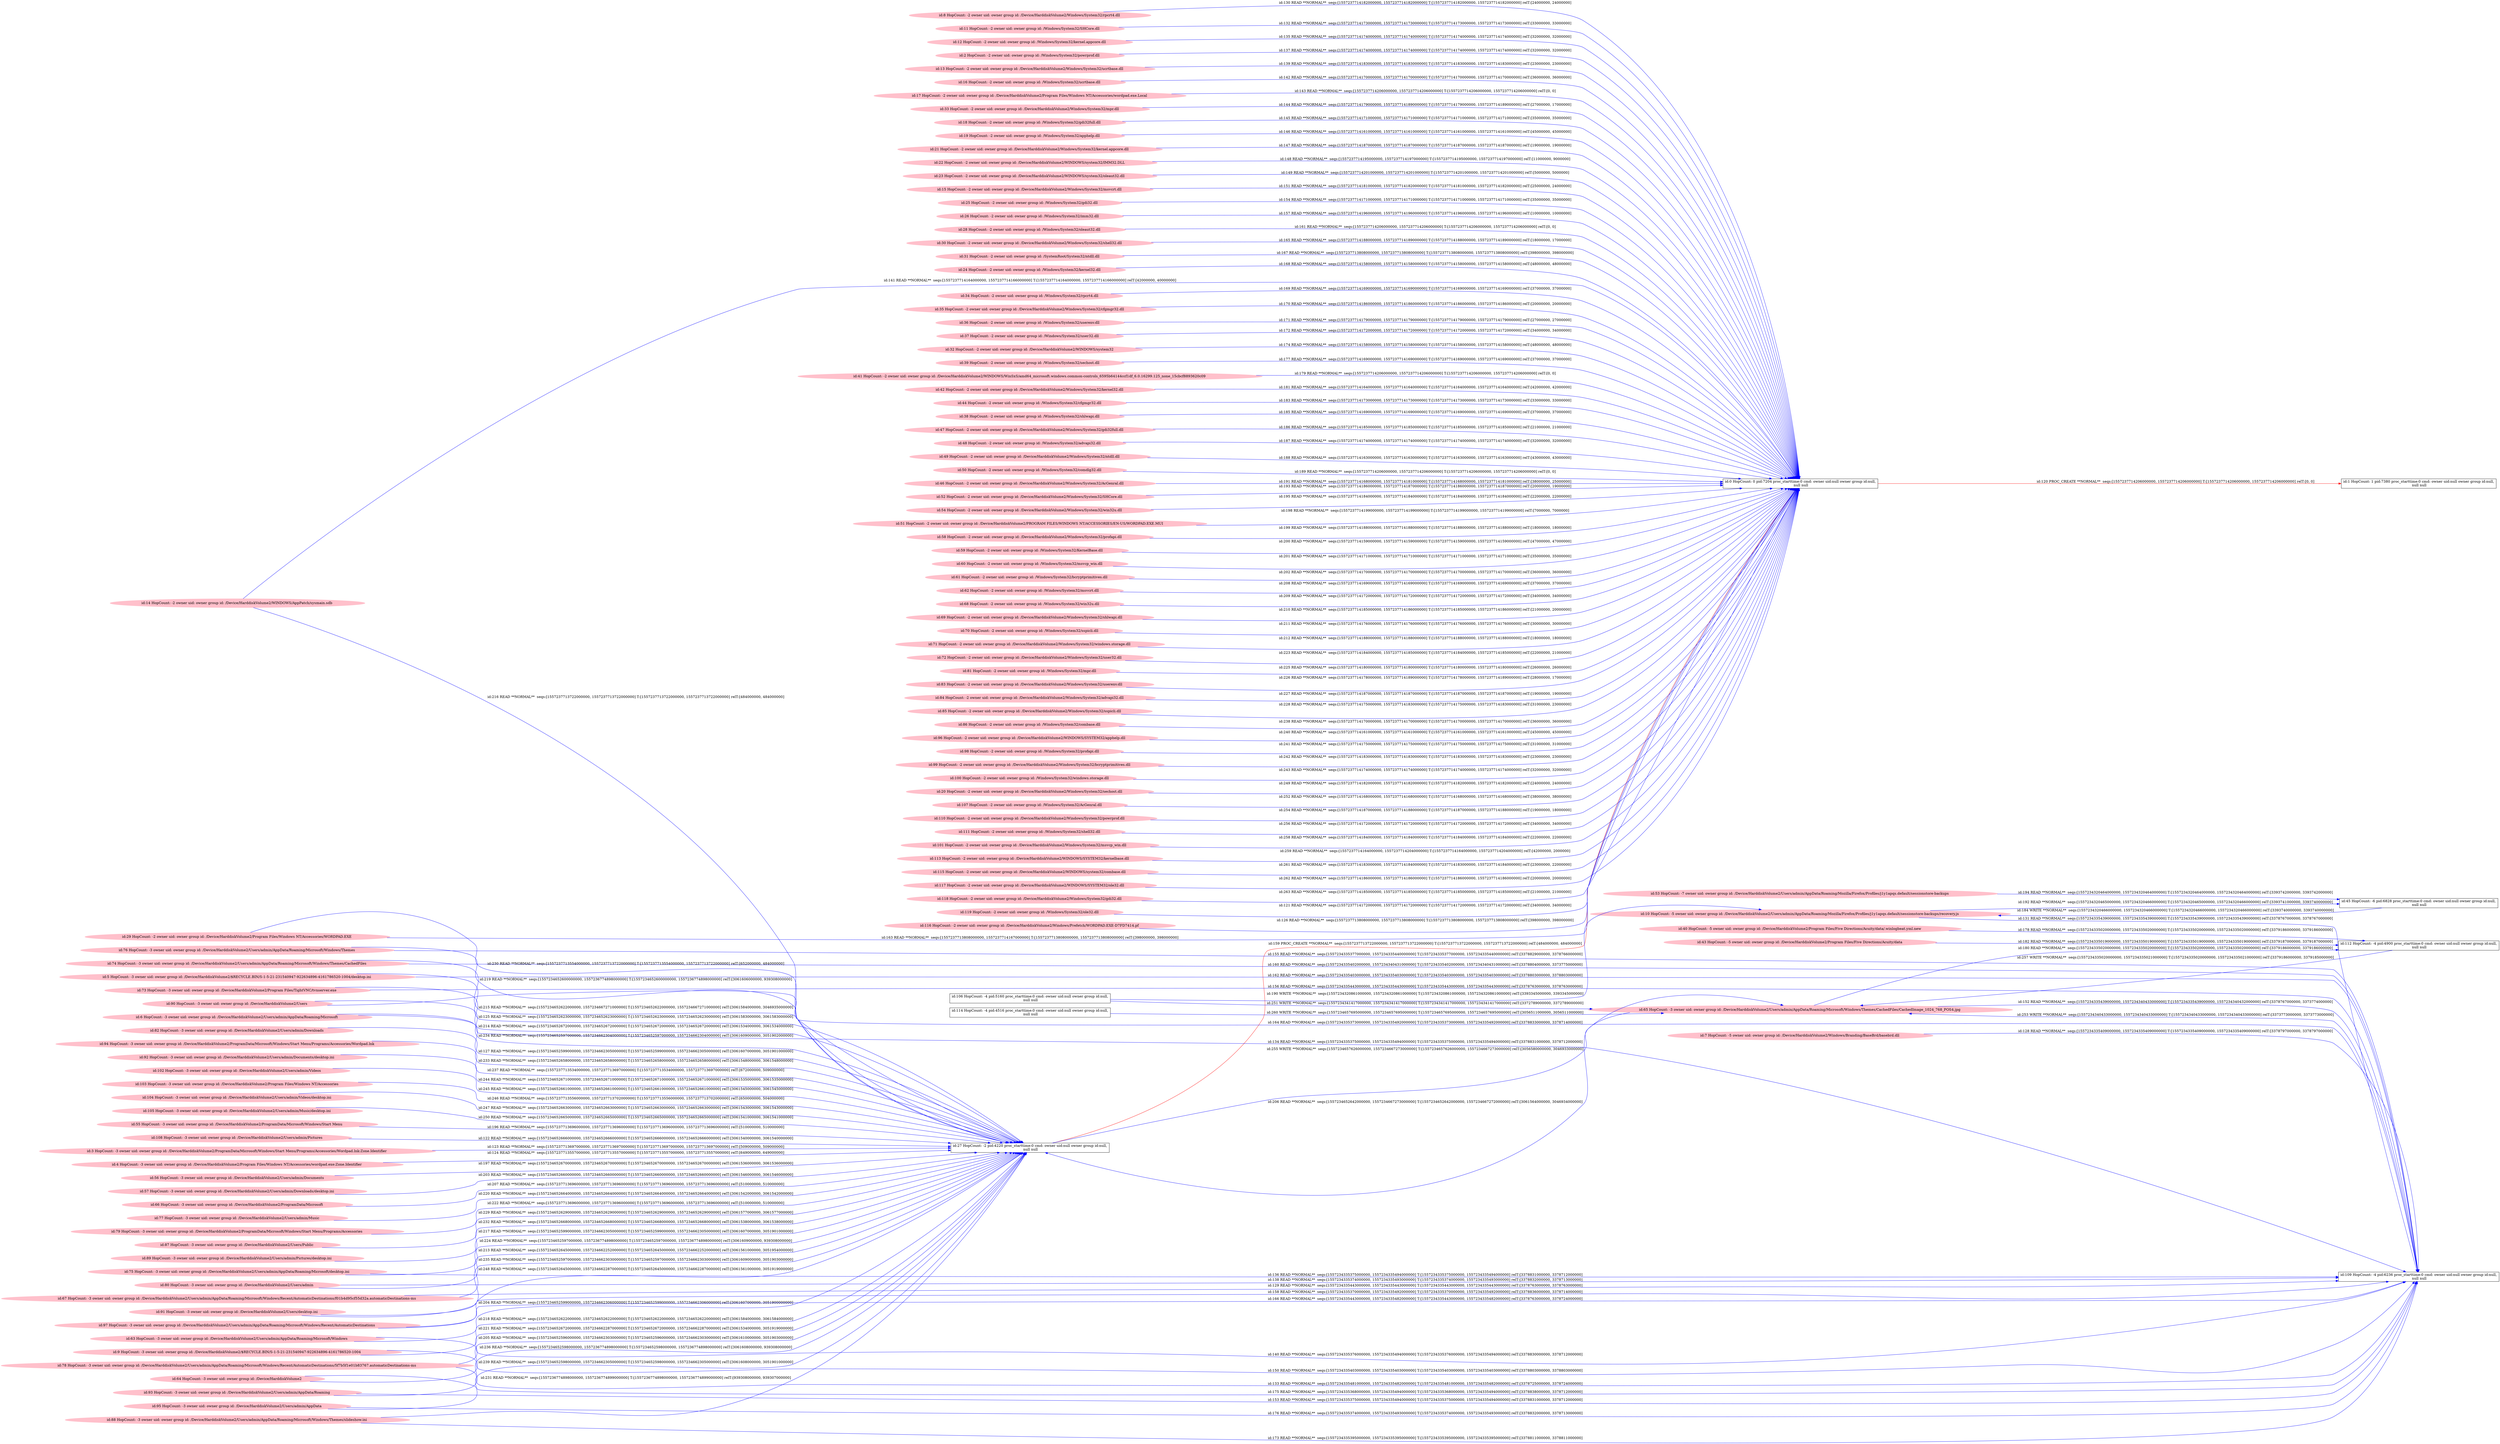 digraph  {
rankdir=LR
"111"[color=pink,label="id:111 HopCount: -2 owner uid: owner group id: /Windows/System32/shell32.dll ", shape=oval,style=filled];
"0"[color=black,label="id:0 HopCount: 0 pid:7204 proc_starttime:0 cmd: owner uid:null owner group id:null,\n null null", shape=box,style=solid];
"111" -> "0" [id=256,__obj="READ"color=blue,label="id:256 READ **NORMAL**  seqs:[1557237714172000000, 1557237714172000000] T:[1557237714172000000, 1557237714172000000] relT:[34000000, 34000000]",style=solid];
"112"[color=black,label="id:112 HopCount: -4 pid:4900 proc_starttime:0 cmd: owner uid:null owner group id:null,\n null null", shape=box,style=solid];
"65"[color=pink,label="id:65 HopCount: -3 owner uid: owner group id: /Device/HarddiskVolume2/Users/admin/AppData/Roaming/Microsoft/Windows/Themes/CachedFiles/CachedImage_1024_768_POS4.jpg ", shape=oval,style=filled];
"112" -> "65" [id=257,__obj="WRITE"color=blue,label="id:257 WRITE **NORMAL**  seqs:[1557234335020000000, 1557234335021000000] T:[1557234335020000000, 1557234335021000000] relT:[3379186000000, 3379185000000]",style=solid];
"101"[color=pink,label="id:101 HopCount: -2 owner uid: owner group id: /Device/HarddiskVolume2/Windows/System32/msvcp_win.dll ", shape=oval,style=filled];
"101" -> "0" [id=258,__obj="READ"color=blue,label="id:258 READ **NORMAL**  seqs:[1557237714184000000, 1557237714184000000] T:[1557237714184000000, 1557237714184000000] relT:[22000000, 22000000]",style=solid];
"113"[color=pink,label="id:113 HopCount: -2 owner uid: owner group id: /Device/HarddiskVolume2/WINDOWS/SYSTEM32/kernelbase.dll ", shape=oval,style=filled];
"113" -> "0" [id=259,__obj="READ"color=blue,label="id:259 READ **NORMAL**  seqs:[1557237714164000000, 1557237714204000000] T:[1557237714164000000, 1557237714204000000] relT:[42000000, 2000000]",style=solid];
"114"[color=black,label="id:114 HopCount: -4 pid:4516 proc_starttime:0 cmd: owner uid:null owner group id:null,\n null null", shape=box,style=solid];
"114" -> "65" [id=260,__obj="WRITE"color=blue,label="id:260 WRITE **NORMAL**  seqs:[1557234657695000000, 1557234657695000000] T:[1557234657695000000, 1557234657695000000] relT:[3056511000000, 3056511000000]",style=solid];
"115"[color=pink,label="id:115 HopCount: -2 owner uid: owner group id: /Device/HarddiskVolume2/WINDOWS/system32/combase.dll ", shape=oval,style=filled];
"115" -> "0" [id=261,__obj="READ"color=blue,label="id:261 READ **NORMAL**  seqs:[1557237714183000000, 1557237714184000000] T:[1557237714183000000, 1557237714184000000] relT:[23000000, 22000000]",style=solid];
"117"[color=pink,label="id:117 HopCount: -2 owner uid: owner group id: /Device/HarddiskVolume2/WINDOWS/SYSTEM32/ole32.dll ", shape=oval,style=filled];
"117" -> "0" [id=262,__obj="READ"color=blue,label="id:262 READ **NORMAL**  seqs:[1557237714186000000, 1557237714186000000] T:[1557237714186000000, 1557237714186000000] relT:[20000000, 20000000]",style=solid];
"118"[color=pink,label="id:118 HopCount: -2 owner uid: owner group id: /Device/HarddiskVolume2/Windows/System32/gdi32.dll ", shape=oval,style=filled];
"118" -> "0" [id=263,__obj="READ"color=blue,label="id:263 READ **NORMAL**  seqs:[1557237714185000000, 1557237714185000000] T:[1557237714185000000, 1557237714185000000] relT:[21000000, 21000000]",style=solid];
"1"[color=black,label="id:1 HopCount: 1 pid:7380 proc_starttime:0 cmd: owner uid:null owner group id:null,\n null null", shape=box,style=solid];
"0" -> "1" [id=120,__obj="PROC_CREATE"color=red,label="id:120 PROC_CREATE **NORMAL**  seqs:[1557237714206000000, 1557237714206000000] T:[1557237714206000000, 1557237714206000000] relT:[0, 0]",style=solid];
"119"[color=pink,label="id:119 HopCount: -2 owner uid: owner group id: /Windows/System32/ole32.dll ", shape=oval,style=filled];
"119" -> "0" [id=121,__obj="READ"color=blue,label="id:121 READ **NORMAL**  seqs:[1557237714172000000, 1557237714172000000] T:[1557237714172000000, 1557237714172000000] relT:[34000000, 34000000]",style=solid];
"108"[color=pink,label="id:108 HopCount: -3 owner uid: owner group id: /Device/HarddiskVolume2/Users/admin/Pictures ", shape=oval,style=filled];
"27"[color=black,label="id:27 HopCount: -2 pid:4220 proc_starttime:0 cmd: owner uid:null owner group id:null,\n null null", shape=box,style=solid];
"108" -> "27" [id=122,__obj="READ"color=blue,label="id:122 READ **NORMAL**  seqs:[1557234652666000000, 1557234652666000000] T:[1557234652666000000, 1557234652666000000] relT:[3061540000000, 3061540000000]",style=solid];
"3"[color=pink,label="id:3 HopCount: -3 owner uid: owner group id: /Device/HarddiskVolume2/ProgramData/Microsoft/Windows/Start Menu/Programs/Accessories/Wordpad.lnk:Zone.Identifier ", shape=oval,style=filled];
"3" -> "27" [id=123,__obj="READ"color=blue,label="id:123 READ **NORMAL**  seqs:[1557237713697000000, 1557237713697000000] T:[1557237713697000000, 1557237713697000000] relT:[509000000, 509000000]",style=solid];
"4"[color=pink,label="id:4 HopCount: -3 owner uid: owner group id: /Device/HarddiskVolume2/Program Files/Windows NT/Accessories/wordpad.exe:Zone.Identifier ", shape=oval,style=filled];
"4" -> "27" [id=124,__obj="READ"color=blue,label="id:124 READ **NORMAL**  seqs:[1557237713557000000, 1557237713557000000] T:[1557237713557000000, 1557237713557000000] relT:[649000000, 649000000]",style=solid];
"5"[color=pink,label="id:5 HopCount: -3 owner uid: owner group id: /Device/HarddiskVolume2/$RECYCLE.BIN/S-1-5-21-231540947-922634896-4161786520-1004/desktop.ini ", shape=oval,style=filled];
"5" -> "27" [id=125,__obj="READ"color=blue,label="id:125 READ **NORMAL**  seqs:[1557234652623000000, 1557234652623000000] T:[1557234652623000000, 1557234652623000000] relT:[3061583000000, 3061583000000]",style=solid];
"116"[color=pink,label="id:116 HopCount: -2 owner uid: owner group id: /Device/HarddiskVolume2/Windows/Prefetch/WORDPAD.EXE-D7FD7414.pf ", shape=oval,style=filled];
"116" -> "0" [id=126,__obj="READ"color=blue,label="id:126 READ **NORMAL**  seqs:[1557237713808000000, 1557237713808000000] T:[1557237713808000000, 1557237713808000000] relT:[398000000, 398000000]",style=solid];
"6"[color=pink,label="id:6 HopCount: -3 owner uid: owner group id: /Device/HarddiskVolume2/Users/admin/AppData/Roaming/Microsoft ", shape=oval,style=filled];
"6" -> "27" [id=127,__obj="READ"color=blue,label="id:127 READ **NORMAL**  seqs:[1557234652599000000, 1557234662305000000] T:[1557234652599000000, 1557234662305000000] relT:[3061607000000, 3051901000000]",style=solid];
"7"[color=pink,label="id:7 HopCount: -5 owner uid: owner group id: /Device/HarddiskVolume2/Windows/Branding/BaseBrd/basebrd.dll ", shape=oval,style=filled];
"109"[color=black,label="id:109 HopCount: -4 pid:6236 proc_starttime:0 cmd: owner uid:null owner group id:null,\n null null", shape=box,style=solid];
"7" -> "109" [id=128,__obj="READ"color=blue,label="id:128 READ **NORMAL**  seqs:[1557234335409000000, 1557234335409000000] T:[1557234335409000000, 1557234335409000000] relT:[3378797000000, 3378797000000]",style=solid];
"67"[color=pink,label="id:67 HopCount: -3 owner uid: owner group id: /Device/HarddiskVolume2/Users/admin/AppData/Roaming/Microsoft/Windows/Recent/AutomaticDestinations/f01b4d95cf55d32a.automaticDestinations-ms ", shape=oval,style=filled];
"67" -> "109" [id=129,__obj="READ"color=blue,label="id:129 READ **NORMAL**  seqs:[1557234335443000000, 1557234335443000000] T:[1557234335443000000, 1557234335443000000] relT:[3378763000000, 3378763000000]",style=solid];
"8"[color=pink,label="id:8 HopCount: -2 owner uid: owner group id: /Device/HarddiskVolume2/Windows/System32/rpcrt4.dll ", shape=oval,style=filled];
"8" -> "0" [id=130,__obj="READ"color=blue,label="id:130 READ **NORMAL**  seqs:[1557237714182000000, 1557237714182000000] T:[1557237714182000000, 1557237714182000000] relT:[24000000, 24000000]",style=solid];
"10"[color=pink,label="id:10 HopCount: -5 owner uid: owner group id: /Device/HarddiskVolume2/Users/admin/AppData/Roaming/Mozilla/Firefox/Profiles/j1y1apqs.default/sessionstore-backups/recovery.js ", shape=oval,style=filled];
"10" -> "109" [id=131,__obj="READ"color=blue,label="id:131 READ **NORMAL**  seqs:[1557234335439000000, 1557234335439000000] T:[1557234335439000000, 1557234335439000000] relT:[3378767000000, 3378767000000]",style=solid];
"11"[color=pink,label="id:11 HopCount: -2 owner uid: owner group id: /Windows/System32/SHCore.dll ", shape=oval,style=filled];
"11" -> "0" [id=132,__obj="READ"color=blue,label="id:132 READ **NORMAL**  seqs:[1557237714173000000, 1557237714173000000] T:[1557237714173000000, 1557237714173000000] relT:[33000000, 33000000]",style=solid];
"78"[color=pink,label="id:78 HopCount: -3 owner uid: owner group id: /Device/HarddiskVolume2/Users/admin/AppData/Roaming/Microsoft/Windows/Recent/AutomaticDestinations/5f7b5f1e01b83767.automaticDestinations-ms ", shape=oval,style=filled];
"78" -> "109" [id=133,__obj="READ"color=blue,label="id:133 READ **NORMAL**  seqs:[1557234335481000000, 1557234335482000000] T:[1557234335481000000, 1557234335482000000] relT:[3378725000000, 3378724000000]",style=solid];
"6" -> "109" [id=134,__obj="READ"color=blue,label="id:134 READ **NORMAL**  seqs:[1557234335375000000, 1557234335494000000] T:[1557234335375000000, 1557234335494000000] relT:[3378831000000, 3378712000000]",style=solid];
"12"[color=pink,label="id:12 HopCount: -2 owner uid: owner group id: /Windows/System32/kernel.appcore.dll ", shape=oval,style=filled];
"12" -> "0" [id=135,__obj="READ"color=blue,label="id:135 READ **NORMAL**  seqs:[1557237714174000000, 1557237714174000000] T:[1557237714174000000, 1557237714174000000] relT:[32000000, 32000000]",style=solid];
"75"[color=pink,label="id:75 HopCount: -3 owner uid: owner group id: /Device/HarddiskVolume2/Users/admin/AppData/Roaming/Microsoft/desktop.ini ", shape=oval,style=filled];
"75" -> "109" [id=136,__obj="READ"color=blue,label="id:136 READ **NORMAL**  seqs:[1557234335375000000, 1557234335494000000] T:[1557234335375000000, 1557234335494000000] relT:[3378831000000, 3378712000000]",style=solid];
"2"[color=pink,label="id:2 HopCount: -2 owner uid: owner group id: /Windows/System32/powrprof.dll ", shape=oval,style=filled];
"2" -> "0" [id=137,__obj="READ"color=blue,label="id:137 READ **NORMAL**  seqs:[1557237714174000000, 1557237714174000000] T:[1557237714174000000, 1557237714174000000] relT:[32000000, 32000000]",style=solid];
"80"[color=pink,label="id:80 HopCount: -3 owner uid: owner group id: /Device/HarddiskVolume2/Users/admin ", shape=oval,style=filled];
"80" -> "109" [id=138,__obj="READ"color=blue,label="id:138 READ **NORMAL**  seqs:[1557234335374000000, 1557234335493000000] T:[1557234335374000000, 1557234335493000000] relT:[3378832000000, 3378713000000]",style=solid];
"13"[color=pink,label="id:13 HopCount: -2 owner uid: owner group id: /Device/HarddiskVolume2/Windows/System32/ucrtbase.dll ", shape=oval,style=filled];
"13" -> "0" [id=139,__obj="READ"color=blue,label="id:139 READ **NORMAL**  seqs:[1557237714183000000, 1557237714183000000] T:[1557237714183000000, 1557237714183000000] relT:[23000000, 23000000]",style=solid];
"63"[color=pink,label="id:63 HopCount: -3 owner uid: owner group id: /Device/HarddiskVolume2/Users/admin/AppData/Roaming/Microsoft/Windows ", shape=oval,style=filled];
"63" -> "109" [id=140,__obj="READ"color=blue,label="id:140 READ **NORMAL**  seqs:[1557234335376000000, 1557234335494000000] T:[1557234335376000000, 1557234335494000000] relT:[3378830000000, 3378712000000]",style=solid];
"14"[color=pink,label="id:14 HopCount: -2 owner uid: owner group id: /Device/HarddiskVolume2/WINDOWS/AppPatch/sysmain.sdb ", shape=oval,style=filled];
"14" -> "0" [id=141,__obj="READ"color=blue,label="id:141 READ **NORMAL**  seqs:[1557237714164000000, 1557237714166000000] T:[1557237714164000000, 1557237714166000000] relT:[42000000, 40000000]",style=solid];
"16"[color=pink,label="id:16 HopCount: -2 owner uid: owner group id: /Windows/System32/ucrtbase.dll ", shape=oval,style=filled];
"16" -> "0" [id=142,__obj="READ"color=blue,label="id:142 READ **NORMAL**  seqs:[1557237714170000000, 1557237714170000000] T:[1557237714170000000, 1557237714170000000] relT:[36000000, 36000000]",style=solid];
"17"[color=pink,label="id:17 HopCount: -2 owner uid: owner group id: /Device/HarddiskVolume2/Program Files/Windows NT/Accessories/wordpad.exe.Local ", shape=oval,style=filled];
"17" -> "0" [id=143,__obj="READ"color=blue,label="id:143 READ **NORMAL**  seqs:[1557237714206000000, 1557237714206000000] T:[1557237714206000000, 1557237714206000000] relT:[0, 0]",style=solid];
"33"[color=pink,label="id:33 HopCount: -2 owner uid: owner group id: /Device/HarddiskVolume2/Windows/System32/mpr.dll ", shape=oval,style=filled];
"33" -> "0" [id=144,__obj="READ"color=blue,label="id:144 READ **NORMAL**  seqs:[1557237714179000000, 1557237714189000000] T:[1557237714179000000, 1557237714189000000] relT:[27000000, 17000000]",style=solid];
"18"[color=pink,label="id:18 HopCount: -2 owner uid: owner group id: /Windows/System32/gdi32full.dll ", shape=oval,style=filled];
"18" -> "0" [id=145,__obj="READ"color=blue,label="id:145 READ **NORMAL**  seqs:[1557237714171000000, 1557237714171000000] T:[1557237714171000000, 1557237714171000000] relT:[35000000, 35000000]",style=solid];
"19"[color=pink,label="id:19 HopCount: -2 owner uid: owner group id: /Windows/System32/apphelp.dll ", shape=oval,style=filled];
"19" -> "0" [id=146,__obj="READ"color=blue,label="id:146 READ **NORMAL**  seqs:[1557237714161000000, 1557237714161000000] T:[1557237714161000000, 1557237714161000000] relT:[45000000, 45000000]",style=solid];
"21"[color=pink,label="id:21 HopCount: -2 owner uid: owner group id: /Device/HarddiskVolume2/Windows/System32/kernel.appcore.dll ", shape=oval,style=filled];
"21" -> "0" [id=147,__obj="READ"color=blue,label="id:147 READ **NORMAL**  seqs:[1557237714187000000, 1557237714187000000] T:[1557237714187000000, 1557237714187000000] relT:[19000000, 19000000]",style=solid];
"22"[color=pink,label="id:22 HopCount: -2 owner uid: owner group id: /Device/HarddiskVolume2/WINDOWS/system32/IMM32.DLL ", shape=oval,style=filled];
"22" -> "0" [id=148,__obj="READ"color=blue,label="id:148 READ **NORMAL**  seqs:[1557237714195000000, 1557237714197000000] T:[1557237714195000000, 1557237714197000000] relT:[11000000, 9000000]",style=solid];
"23"[color=pink,label="id:23 HopCount: -2 owner uid: owner group id: /Device/HarddiskVolume2/WINDOWS/system32/oleaut32.dll ", shape=oval,style=filled];
"23" -> "0" [id=149,__obj="READ"color=blue,label="id:149 READ **NORMAL**  seqs:[1557237714201000000, 1557237714201000000] T:[1557237714201000000, 1557237714201000000] relT:[5000000, 5000000]",style=solid];
"9"[color=pink,label="id:9 HopCount: -3 owner uid: owner group id: /Device/HarddiskVolume2/$RECYCLE.BIN/S-1-5-21-231540947-922634896-4161786520-1004 ", shape=oval,style=filled];
"9" -> "109" [id=150,__obj="READ"color=blue,label="id:150 READ **NORMAL**  seqs:[1557234335403000000, 1557234335403000000] T:[1557234335403000000, 1557234335403000000] relT:[3378803000000, 3378803000000]",style=solid];
"15"[color=pink,label="id:15 HopCount: -2 owner uid: owner group id: /Device/HarddiskVolume2/Windows/System32/msvcrt.dll ", shape=oval,style=filled];
"15" -> "0" [id=151,__obj="READ"color=blue,label="id:151 READ **NORMAL**  seqs:[1557237714181000000, 1557237714182000000] T:[1557237714181000000, 1557237714182000000] relT:[25000000, 24000000]",style=solid];
"65" -> "109" [id=152,__obj="READ"color=blue,label="id:152 READ **NORMAL**  seqs:[1557234335439000000, 1557234340433000000] T:[1557234335439000000, 1557234340432000000] relT:[3378767000000, 3373774000000]",style=solid];
"93"[color=pink,label="id:93 HopCount: -3 owner uid: owner group id: /Device/HarddiskVolume2/Users/admin/AppData/Roaming ", shape=oval,style=filled];
"93" -> "109" [id=153,__obj="READ"color=blue,label="id:153 READ **NORMAL**  seqs:[1557234335375000000, 1557234335494000000] T:[1557234335375000000, 1557234335494000000] relT:[3378831000000, 3378712000000]",style=solid];
"25"[color=pink,label="id:25 HopCount: -2 owner uid: owner group id: /Windows/System32/gdi32.dll ", shape=oval,style=filled];
"25" -> "0" [id=154,__obj="READ"color=blue,label="id:154 READ **NORMAL**  seqs:[1557237714171000000, 1557237714171000000] T:[1557237714171000000, 1557237714171000000] relT:[35000000, 35000000]",style=solid];
"76"[color=pink,label="id:76 HopCount: -3 owner uid: owner group id: /Device/HarddiskVolume2/Users/admin/AppData/Roaming/Microsoft/Windows/Themes ", shape=oval,style=filled];
"76" -> "109" [id=155,__obj="READ"color=blue,label="id:155 READ **NORMAL**  seqs:[1557234335377000000, 1557234335440000000] T:[1557234335377000000, 1557234335440000000] relT:[3378829000000, 3378766000000]",style=solid];
"73"[color=pink,label="id:73 HopCount: -3 owner uid: owner group id: /Device/HarddiskVolume2/Program Files/TightVNC/tvnserver.exe ", shape=oval,style=filled];
"73" -> "109" [id=156,__obj="READ"color=blue,label="id:156 READ **NORMAL**  seqs:[1557234335443000000, 1557234335443000000] T:[1557234335443000000, 1557234335443000000] relT:[3378763000000, 3378763000000]",style=solid];
"26"[color=pink,label="id:26 HopCount: -2 owner uid: owner group id: /Windows/System32/imm32.dll ", shape=oval,style=filled];
"26" -> "0" [id=157,__obj="READ"color=blue,label="id:157 READ **NORMAL**  seqs:[1557237714196000000, 1557237714196000000] T:[1557237714196000000, 1557237714196000000] relT:[10000000, 10000000]",style=solid];
"91"[color=pink,label="id:91 HopCount: -3 owner uid: owner group id: /Device/HarddiskVolume2/Users/desktop.ini ", shape=oval,style=filled];
"91" -> "109" [id=158,__obj="READ"color=blue,label="id:158 READ **NORMAL**  seqs:[1557234335370000000, 1557234335492000000] T:[1557234335370000000, 1557234335492000000] relT:[3378836000000, 3378714000000]",style=solid];
"27" -> "0" [id=159,__obj="PROC_CREATE"color=red,label="id:159 PROC_CREATE **NORMAL**  seqs:[1557237713722000000, 1557237713722000000] T:[1557237713722000000, 1557237713722000000] relT:[484000000, 484000000]",style=solid];
"74"[color=pink,label="id:74 HopCount: -3 owner uid: owner group id: /Device/HarddiskVolume2/Users/admin/AppData/Roaming/Microsoft/Windows/Themes/CachedFiles ", shape=oval,style=filled];
"74" -> "109" [id=160,__obj="READ"color=blue,label="id:160 READ **NORMAL**  seqs:[1557234335402000000, 1557234340431000000] T:[1557234335402000000, 1557234340431000000] relT:[3378804000000, 3373775000000]",style=solid];
"28"[color=pink,label="id:28 HopCount: -2 owner uid: owner group id: /Windows/System32/oleaut32.dll ", shape=oval,style=filled];
"28" -> "0" [id=161,__obj="READ"color=blue,label="id:161 READ **NORMAL**  seqs:[1557237714206000000, 1557237714206000000] T:[1557237714206000000, 1557237714206000000] relT:[0, 0]",style=solid];
"5" -> "109" [id=162,__obj="READ"color=blue,label="id:162 READ **NORMAL**  seqs:[1557234335403000000, 1557234335403000000] T:[1557234335403000000, 1557234335403000000] relT:[3378803000000, 3378803000000]",style=solid];
"29"[color=pink,label="id:29 HopCount: -2 owner uid: owner group id: /Device/HarddiskVolume2/Program Files/Windows NT/Accessories/WORDPAD.EXE ", shape=oval,style=filled];
"29" -> "0" [id=163,__obj="READ"color=blue,label="id:163 READ **NORMAL**  seqs:[1557237713808000000, 1557237714167000000] T:[1557237713808000000, 1557237713808000000] relT:[398000000, 398000000]",style=solid];
"90"[color=pink,label="id:90 HopCount: -3 owner uid: owner group id: /Device/HarddiskVolume2/Users ", shape=oval,style=filled];
"90" -> "109" [id=164,__obj="READ"color=blue,label="id:164 READ **NORMAL**  seqs:[1557234335373000000, 1557234335492000000] T:[1557234335373000000, 1557234335492000000] relT:[3378833000000, 3378714000000]",style=solid];
"30"[color=pink,label="id:30 HopCount: -2 owner uid: owner group id: /Device/HarddiskVolume2/Windows/System32/shell32.dll ", shape=oval,style=filled];
"30" -> "0" [id=165,__obj="READ"color=blue,label="id:165 READ **NORMAL**  seqs:[1557237714188000000, 1557237714189000000] T:[1557237714188000000, 1557237714189000000] relT:[18000000, 17000000]",style=solid];
"97"[color=pink,label="id:97 HopCount: -3 owner uid: owner group id: /Device/HarddiskVolume2/Users/admin/AppData/Roaming/Microsoft/Windows/Recent/AutomaticDestinations ", shape=oval,style=filled];
"97" -> "109" [id=166,__obj="READ"color=blue,label="id:166 READ **NORMAL**  seqs:[1557234335443000000, 1557234335482000000] T:[1557234335443000000, 1557234335482000000] relT:[3378763000000, 3378724000000]",style=solid];
"31"[color=pink,label="id:31 HopCount: -2 owner uid: owner group id: /SystemRoot/System32/ntdll.dll ", shape=oval,style=filled];
"31" -> "0" [id=167,__obj="READ"color=blue,label="id:167 READ **NORMAL**  seqs:[1557237713808000000, 1557237713808000000] T:[1557237713808000000, 1557237713808000000] relT:[398000000, 398000000]",style=solid];
"24"[color=pink,label="id:24 HopCount: -2 owner uid: owner group id: /Windows/System32/kernel32.dll ", shape=oval,style=filled];
"24" -> "0" [id=168,__obj="READ"color=blue,label="id:168 READ **NORMAL**  seqs:[1557237714158000000, 1557237714158000000] T:[1557237714158000000, 1557237714158000000] relT:[48000000, 48000000]",style=solid];
"34"[color=pink,label="id:34 HopCount: -2 owner uid: owner group id: /Windows/System32/rpcrt4.dll ", shape=oval,style=filled];
"34" -> "0" [id=169,__obj="READ"color=blue,label="id:169 READ **NORMAL**  seqs:[1557237714169000000, 1557237714169000000] T:[1557237714169000000, 1557237714169000000] relT:[37000000, 37000000]",style=solid];
"35"[color=pink,label="id:35 HopCount: -2 owner uid: owner group id: /Device/HarddiskVolume2/Windows/System32/cfgmgr32.dll ", shape=oval,style=filled];
"35" -> "0" [id=170,__obj="READ"color=blue,label="id:170 READ **NORMAL**  seqs:[1557237714186000000, 1557237714186000000] T:[1557237714186000000, 1557237714186000000] relT:[20000000, 20000000]",style=solid];
"36"[color=pink,label="id:36 HopCount: -2 owner uid: owner group id: /Windows/System32/userenv.dll ", shape=oval,style=filled];
"36" -> "0" [id=171,__obj="READ"color=blue,label="id:171 READ **NORMAL**  seqs:[1557237714179000000, 1557237714179000000] T:[1557237714179000000, 1557237714179000000] relT:[27000000, 27000000]",style=solid];
"37"[color=pink,label="id:37 HopCount: -2 owner uid: owner group id: /Windows/System32/user32.dll ", shape=oval,style=filled];
"37" -> "0" [id=172,__obj="READ"color=blue,label="id:172 READ **NORMAL**  seqs:[1557237714172000000, 1557237714172000000] T:[1557237714172000000, 1557237714172000000] relT:[34000000, 34000000]",style=solid];
"88"[color=pink,label="id:88 HopCount: -3 owner uid: owner group id: /Device/HarddiskVolume2/Users/admin/AppData/Roaming/Microsoft/Windows/Themes/slideshow.ini ", shape=oval,style=filled];
"88" -> "109" [id=173,__obj="READ"color=blue,label="id:173 READ **NORMAL**  seqs:[1557234335395000000, 1557234335395000000] T:[1557234335395000000, 1557234335395000000] relT:[3378811000000, 3378811000000]",style=solid];
"32"[color=pink,label="id:32 HopCount: -2 owner uid: owner group id: /Device/HarddiskVolume2/WINDOWS/system32 ", shape=oval,style=filled];
"32" -> "0" [id=174,__obj="READ"color=blue,label="id:174 READ **NORMAL**  seqs:[1557237714158000000, 1557237714158000000] T:[1557237714158000000, 1557237714158000000] relT:[48000000, 48000000]",style=solid];
"64"[color=pink,label="id:64 HopCount: -3 owner uid: owner group id: /Device/HarddiskVolume2 ", shape=oval,style=filled];
"64" -> "109" [id=175,__obj="READ"color=blue,label="id:175 READ **NORMAL**  seqs:[1557234335368000000, 1557234335494000000] T:[1557234335368000000, 1557234335494000000] relT:[3378838000000, 3378712000000]",style=solid];
"95"[color=pink,label="id:95 HopCount: -3 owner uid: owner group id: /Device/HarddiskVolume2/Users/admin/AppData ", shape=oval,style=filled];
"95" -> "109" [id=176,__obj="READ"color=blue,label="id:176 READ **NORMAL**  seqs:[1557234335374000000, 1557234335493000000] T:[1557234335374000000, 1557234335493000000] relT:[3378832000000, 3378713000000]",style=solid];
"39"[color=pink,label="id:39 HopCount: -2 owner uid: owner group id: /Windows/System32/sechost.dll ", shape=oval,style=filled];
"39" -> "0" [id=177,__obj="READ"color=blue,label="id:177 READ **NORMAL**  seqs:[1557237714169000000, 1557237714169000000] T:[1557237714169000000, 1557237714169000000] relT:[37000000, 37000000]",style=solid];
"40"[color=pink,label="id:40 HopCount: -5 owner uid: owner group id: /Device/HarddiskVolume2/Program Files/Five Directions/Acuity/data/.winlogbeat.yml.new ", shape=oval,style=filled];
"40" -> "112" [id=178,__obj="READ"color=blue,label="id:178 READ **NORMAL**  seqs:[1557234335020000000, 1557234335020000000] T:[1557234335020000000, 1557234335020000000] relT:[3379186000000, 3379186000000]",style=solid];
"41"[color=pink,label="id:41 HopCount: -2 owner uid: owner group id: /Device/HarddiskVolume2/WINDOWS/WinSxS/amd64_microsoft.windows.common-controls_6595b64144ccf1df_6.0.16299.125_none_15cbcf8893620c09 ", shape=oval,style=filled];
"41" -> "0" [id=179,__obj="READ"color=blue,label="id:179 READ **NORMAL**  seqs:[1557237714206000000, 1557237714206000000] T:[1557237714206000000, 1557237714206000000] relT:[0, 0]",style=solid];
"65" -> "112" [id=180,__obj="READ"color=blue,label="id:180 READ **NORMAL**  seqs:[1557234335020000000, 1557234335020000000] T:[1557234335020000000, 1557234335020000000] relT:[3379186000000, 3379186000000]",style=solid];
"42"[color=pink,label="id:42 HopCount: -2 owner uid: owner group id: /Device/HarddiskVolume2/Windows/System32/kernel32.dll ", shape=oval,style=filled];
"42" -> "0" [id=181,__obj="READ"color=blue,label="id:181 READ **NORMAL**  seqs:[1557237714164000000, 1557237714164000000] T:[1557237714164000000, 1557237714164000000] relT:[42000000, 42000000]",style=solid];
"43"[color=pink,label="id:43 HopCount: -5 owner uid: owner group id: /Device/HarddiskVolume2/Program Files/Five Directions/Acuity/data ", shape=oval,style=filled];
"43" -> "112" [id=182,__obj="READ"color=blue,label="id:182 READ **NORMAL**  seqs:[1557234335019000000, 1557234335019000000] T:[1557234335019000000, 1557234335019000000] relT:[3379187000000, 3379187000000]",style=solid];
"44"[color=pink,label="id:44 HopCount: -2 owner uid: owner group id: /Windows/System32/cfgmgr32.dll ", shape=oval,style=filled];
"44" -> "0" [id=183,__obj="READ"color=blue,label="id:183 READ **NORMAL**  seqs:[1557237714173000000, 1557237714173000000] T:[1557237714173000000, 1557237714173000000] relT:[33000000, 33000000]",style=solid];
"45"[color=black,label="id:45 HopCount: -6 pid:6828 proc_starttime:0 cmd: owner uid:null owner group id:null,\n null null", shape=box,style=solid];
"45" -> "10" [id=184,__obj="WRITE"color=blue,label="id:184 WRITE **NORMAL**  seqs:[1557234320466000000, 1557234320466000000] T:[1557234320466000000, 1557234320466000000] relT:[3393740000000, 3393740000000]",style=solid];
"38"[color=pink,label="id:38 HopCount: -2 owner uid: owner group id: /Windows/System32/shlwapi.dll ", shape=oval,style=filled];
"38" -> "0" [id=185,__obj="READ"color=blue,label="id:185 READ **NORMAL**  seqs:[1557237714169000000, 1557237714169000000] T:[1557237714169000000, 1557237714169000000] relT:[37000000, 37000000]",style=solid];
"47"[color=pink,label="id:47 HopCount: -2 owner uid: owner group id: /Device/HarddiskVolume2/Windows/System32/gdi32full.dll ", shape=oval,style=filled];
"47" -> "0" [id=186,__obj="READ"color=blue,label="id:186 READ **NORMAL**  seqs:[1557237714185000000, 1557237714185000000] T:[1557237714185000000, 1557237714185000000] relT:[21000000, 21000000]",style=solid];
"48"[color=pink,label="id:48 HopCount: -2 owner uid: owner group id: /Windows/System32/advapi32.dll ", shape=oval,style=filled];
"48" -> "0" [id=187,__obj="READ"color=blue,label="id:187 READ **NORMAL**  seqs:[1557237714174000000, 1557237714174000000] T:[1557237714174000000, 1557237714174000000] relT:[32000000, 32000000]",style=solid];
"49"[color=pink,label="id:49 HopCount: -2 owner uid: owner group id: /Device/HarddiskVolume2/Windows/System32/ntdll.dll ", shape=oval,style=filled];
"49" -> "0" [id=188,__obj="READ"color=blue,label="id:188 READ **NORMAL**  seqs:[1557237714163000000, 1557237714163000000] T:[1557237714163000000, 1557237714163000000] relT:[43000000, 43000000]",style=solid];
"50"[color=pink,label="id:50 HopCount: -2 owner uid: owner group id: /Windows/System32/comdlg32.dll ", shape=oval,style=filled];
"50" -> "0" [id=189,__obj="READ"color=blue,label="id:189 READ **NORMAL**  seqs:[1557237714206000000, 1557237714206000000] T:[1557237714206000000, 1557237714206000000] relT:[0, 0]",style=solid];
"106"[color=black,label="id:106 HopCount: -4 pid:5160 proc_starttime:0 cmd: owner uid:null owner group id:null,\n null null", shape=box,style=solid];
"106" -> "10" [id=190,__obj="WRITE"color=blue,label="id:190 WRITE **NORMAL**  seqs:[1557234320861000000, 1557234320861000000] T:[1557234320861000000, 1557234320861000000] relT:[3393345000000, 3393345000000]",style=solid];
"46"[color=pink,label="id:46 HopCount: -2 owner uid: owner group id: /Device/HarddiskVolume2/Windows/System32/AcGenral.dll ", shape=oval,style=filled];
"46" -> "0" [id=191,__obj="READ"color=blue,label="id:191 READ **NORMAL**  seqs:[1557237714168000000, 1557237714181000000] T:[1557237714168000000, 1557237714181000000] relT:[38000000, 25000000]",style=solid];
"10" -> "45" [id=192,__obj="READ"color=blue,label="id:192 READ **NORMAL**  seqs:[1557234320465000000, 1557234320466000000] T:[1557234320465000000, 1557234320466000000] relT:[3393741000000, 3393740000000]",style=solid];
"52"[color=pink,label="id:52 HopCount: -2 owner uid: owner group id: /Device/HarddiskVolume2/Windows/System32/SHCore.dll ", shape=oval,style=filled];
"52" -> "0" [id=193,__obj="READ"color=blue,label="id:193 READ **NORMAL**  seqs:[1557237714186000000, 1557237714187000000] T:[1557237714186000000, 1557237714187000000] relT:[20000000, 19000000]",style=solid];
"53"[color=pink,label="id:53 HopCount: -7 owner uid: owner group id: /Device/HarddiskVolume2/Users/admin/AppData/Roaming/Mozilla/Firefox/Profiles/j1y1apqs.default/sessionstore-backups ", shape=oval,style=filled];
"53" -> "45" [id=194,__obj="READ"color=blue,label="id:194 READ **NORMAL**  seqs:[1557234320464000000, 1557234320464000000] T:[1557234320464000000, 1557234320464000000] relT:[3393742000000, 3393742000000]",style=solid];
"54"[color=pink,label="id:54 HopCount: -2 owner uid: owner group id: /Device/HarddiskVolume2/Windows/System32/win32u.dll ", shape=oval,style=filled];
"54" -> "0" [id=195,__obj="READ"color=blue,label="id:195 READ **NORMAL**  seqs:[1557237714184000000, 1557237714184000000] T:[1557237714184000000, 1557237714184000000] relT:[22000000, 22000000]",style=solid];
"55"[color=pink,label="id:55 HopCount: -3 owner uid: owner group id: /Device/HarddiskVolume2/ProgramData/Microsoft/Windows/Start Menu ", shape=oval,style=filled];
"55" -> "27" [id=196,__obj="READ"color=blue,label="id:196 READ **NORMAL**  seqs:[1557237713696000000, 1557237713696000000] T:[1557237713696000000, 1557237713696000000] relT:[510000000, 510000000]",style=solid];
"56"[color=pink,label="id:56 HopCount: -3 owner uid: owner group id: /Device/HarddiskVolume2/Users/admin/Documents ", shape=oval,style=filled];
"56" -> "27" [id=197,__obj="READ"color=blue,label="id:197 READ **NORMAL**  seqs:[1557234652670000000, 1557234652670000000] T:[1557234652670000000, 1557234652670000000] relT:[3061536000000, 3061536000000]",style=solid];
"51"[color=pink,label="id:51 HopCount: -2 owner uid: owner group id: /Device/HarddiskVolume2/PROGRAM FILES/WINDOWS NT/ACCESSORIES/EN-US/WORDPAD.EXE.MUI ", shape=oval,style=filled];
"51" -> "0" [id=198,__obj="READ"color=blue,label="id:198 READ **NORMAL**  seqs:[1557237714199000000, 1557237714199000000] T:[1557237714199000000, 1557237714199000000] relT:[7000000, 7000000]",style=solid];
"58"[color=pink,label="id:58 HopCount: -2 owner uid: owner group id: /Device/HarddiskVolume2/Windows/System32/profapi.dll ", shape=oval,style=filled];
"58" -> "0" [id=199,__obj="READ"color=blue,label="id:199 READ **NORMAL**  seqs:[1557237714188000000, 1557237714188000000] T:[1557237714188000000, 1557237714188000000] relT:[18000000, 18000000]",style=solid];
"59"[color=pink,label="id:59 HopCount: -2 owner uid: owner group id: /Windows/System32/KernelBase.dll ", shape=oval,style=filled];
"59" -> "0" [id=200,__obj="READ"color=blue,label="id:200 READ **NORMAL**  seqs:[1557237714159000000, 1557237714159000000] T:[1557237714159000000, 1557237714159000000] relT:[47000000, 47000000]",style=solid];
"60"[color=pink,label="id:60 HopCount: -2 owner uid: owner group id: /Windows/System32/msvcp_win.dll ", shape=oval,style=filled];
"60" -> "0" [id=201,__obj="READ"color=blue,label="id:201 READ **NORMAL**  seqs:[1557237714171000000, 1557237714171000000] T:[1557237714171000000, 1557237714171000000] relT:[35000000, 35000000]",style=solid];
"61"[color=pink,label="id:61 HopCount: -2 owner uid: owner group id: /Windows/System32/bcryptprimitives.dll ", shape=oval,style=filled];
"61" -> "0" [id=202,__obj="READ"color=blue,label="id:202 READ **NORMAL**  seqs:[1557237714170000000, 1557237714170000000] T:[1557237714170000000, 1557237714170000000] relT:[36000000, 36000000]",style=solid];
"57"[color=pink,label="id:57 HopCount: -3 owner uid: owner group id: /Device/HarddiskVolume2/Users/admin/Downloads/desktop.ini ", shape=oval,style=filled];
"57" -> "27" [id=203,__obj="READ"color=blue,label="id:203 READ **NORMAL**  seqs:[1557234652660000000, 1557234652660000000] T:[1557234652660000000, 1557234652660000000] relT:[3061546000000, 3061546000000]",style=solid];
"63" -> "27" [id=204,__obj="READ"color=blue,label="id:204 READ **NORMAL**  seqs:[1557234652599000000, 1557234662306000000] T:[1557234652599000000, 1557234662306000000] relT:[3061607000000, 3051900000000]",style=solid];
"64" -> "27" [id=205,__obj="READ"color=blue,label="id:205 READ **NORMAL**  seqs:[1557234652596000000, 1557234662303000000] T:[1557234652596000000, 1557234662303000000] relT:[3061610000000, 3051903000000]",style=solid];
"65" -> "27" [id=206,__obj="READ"color=blue,label="id:206 READ **NORMAL**  seqs:[1557234652642000000, 1557234667273000000] T:[1557234652642000000, 1557234667272000000] relT:[3061564000000, 3046934000000]",style=solid];
"66"[color=pink,label="id:66 HopCount: -3 owner uid: owner group id: /Device/HarddiskVolume2/ProgramData/Microsoft ", shape=oval,style=filled];
"66" -> "27" [id=207,__obj="READ"color=blue,label="id:207 READ **NORMAL**  seqs:[1557237713696000000, 1557237713696000000] T:[1557237713696000000, 1557237713696000000] relT:[510000000, 510000000]",style=solid];
"62"[color=pink,label="id:62 HopCount: -2 owner uid: owner group id: /Windows/System32/msvcrt.dll ", shape=oval,style=filled];
"62" -> "0" [id=208,__obj="READ"color=blue,label="id:208 READ **NORMAL**  seqs:[1557237714169000000, 1557237714169000000] T:[1557237714169000000, 1557237714169000000] relT:[37000000, 37000000]",style=solid];
"68"[color=pink,label="id:68 HopCount: -2 owner uid: owner group id: /Windows/System32/win32u.dll ", shape=oval,style=filled];
"68" -> "0" [id=209,__obj="READ"color=blue,label="id:209 READ **NORMAL**  seqs:[1557237714172000000, 1557237714172000000] T:[1557237714172000000, 1557237714172000000] relT:[34000000, 34000000]",style=solid];
"69"[color=pink,label="id:69 HopCount: -2 owner uid: owner group id: /Device/HarddiskVolume2/Windows/System32/shlwapi.dll ", shape=oval,style=filled];
"69" -> "0" [id=210,__obj="READ"color=blue,label="id:210 READ **NORMAL**  seqs:[1557237714185000000, 1557237714186000000] T:[1557237714185000000, 1557237714186000000] relT:[21000000, 20000000]",style=solid];
"70"[color=pink,label="id:70 HopCount: -2 owner uid: owner group id: /Windows/System32/sspicli.dll ", shape=oval,style=filled];
"70" -> "0" [id=211,__obj="READ"color=blue,label="id:211 READ **NORMAL**  seqs:[1557237714176000000, 1557237714176000000] T:[1557237714176000000, 1557237714176000000] relT:[30000000, 30000000]",style=solid];
"71"[color=pink,label="id:71 HopCount: -2 owner uid: owner group id: /Device/HarddiskVolume2/Windows/System32/windows.storage.dll ", shape=oval,style=filled];
"71" -> "0" [id=212,__obj="READ"color=blue,label="id:212 READ **NORMAL**  seqs:[1557237714188000000, 1557237714188000000] T:[1557237714188000000, 1557237714188000000] relT:[18000000, 18000000]",style=solid];
"67" -> "27" [id=213,__obj="READ"color=blue,label="id:213 READ **NORMAL**  seqs:[1557234652645000000, 1557234662252000000] T:[1557234652645000000, 1557234662252000000] relT:[3061561000000, 3051954000000]",style=solid];
"73" -> "27" [id=214,__obj="READ"color=blue,label="id:214 READ **NORMAL**  seqs:[1557234652672000000, 1557234652672000000] T:[1557234652672000000, 1557234652672000000] relT:[3061534000000, 3061534000000]",style=solid];
"74" -> "27" [id=215,__obj="READ"color=blue,label="id:215 READ **NORMAL**  seqs:[1557234652622000000, 1557234667271000000] T:[1557234652622000000, 1557234667271000000] relT:[3061584000000, 3046935000000]",style=solid];
"14" -> "27" [id=216,__obj="READ"color=blue,label="id:216 READ **NORMAL**  seqs:[1557237713722000000, 1557237713722000000] T:[1557237713722000000, 1557237713722000000] relT:[484000000, 484000000]",style=solid];
"75" -> "27" [id=217,__obj="READ"color=blue,label="id:217 READ **NORMAL**  seqs:[1557234652599000000, 1557234662305000000] T:[1557234652599000000, 1557234662305000000] relT:[3061607000000, 3051901000000]",style=solid];
"9" -> "27" [id=218,__obj="READ"color=blue,label="id:218 READ **NORMAL**  seqs:[1557234652622000000, 1557234652622000000] T:[1557234652622000000, 1557234652622000000] relT:[3061584000000, 3061584000000]",style=solid];
"76" -> "27" [id=219,__obj="READ"color=blue,label="id:219 READ **NORMAL**  seqs:[1557234652600000000, 1557236774898000000] T:[1557234652600000000, 1557236774898000000] relT:[3061606000000, 939308000000]",style=solid];
"77"[color=pink,label="id:77 HopCount: -3 owner uid: owner group id: /Device/HarddiskVolume2/Users/admin/Music ", shape=oval,style=filled];
"77" -> "27" [id=220,__obj="READ"color=blue,label="id:220 READ **NORMAL**  seqs:[1557234652664000000, 1557234652664000000] T:[1557234652664000000, 1557234652664000000] relT:[3061542000000, 3061542000000]",style=solid];
"78" -> "27" [id=221,__obj="READ"color=blue,label="id:221 READ **NORMAL**  seqs:[1557234652672000000, 1557234662287000000] T:[1557234652672000000, 1557234662287000000] relT:[3061534000000, 3051919000000]",style=solid];
"79"[color=pink,label="id:79 HopCount: -3 owner uid: owner group id: /Device/HarddiskVolume2/ProgramData/Microsoft/Windows/Start Menu/Programs/Accessories ", shape=oval,style=filled];
"79" -> "27" [id=222,__obj="READ"color=blue,label="id:222 READ **NORMAL**  seqs:[1557237713696000000, 1557237713696000000] T:[1557237713696000000, 1557237713696000000] relT:[510000000, 510000000]",style=solid];
"72"[color=pink,label="id:72 HopCount: -2 owner uid: owner group id: /Device/HarddiskVolume2/Windows/System32/user32.dll ", shape=oval,style=filled];
"72" -> "0" [id=223,__obj="READ"color=blue,label="id:223 READ **NORMAL**  seqs:[1557237714184000000, 1557237714185000000] T:[1557237714184000000, 1557237714185000000] relT:[22000000, 21000000]",style=solid];
"80" -> "27" [id=224,__obj="READ"color=blue,label="id:224 READ **NORMAL**  seqs:[1557234652597000000, 1557236774898000000] T:[1557234652597000000, 1557236774898000000] relT:[3061609000000, 939308000000]",style=solid];
"81"[color=pink,label="id:81 HopCount: -2 owner uid: owner group id: /Windows/System32/mpr.dll ", shape=oval,style=filled];
"81" -> "0" [id=225,__obj="READ"color=blue,label="id:225 READ **NORMAL**  seqs:[1557237714180000000, 1557237714180000000] T:[1557237714180000000, 1557237714180000000] relT:[26000000, 26000000]",style=solid];
"83"[color=pink,label="id:83 HopCount: -2 owner uid: owner group id: /Device/HarddiskVolume2/Windows/System32/userenv.dll ", shape=oval,style=filled];
"83" -> "0" [id=226,__obj="READ"color=blue,label="id:226 READ **NORMAL**  seqs:[1557237714178000000, 1557237714189000000] T:[1557237714178000000, 1557237714189000000] relT:[28000000, 17000000]",style=solid];
"84"[color=pink,label="id:84 HopCount: -2 owner uid: owner group id: /Device/HarddiskVolume2/Windows/System32/advapi32.dll ", shape=oval,style=filled];
"84" -> "0" [id=227,__obj="READ"color=blue,label="id:227 READ **NORMAL**  seqs:[1557237714187000000, 1557237714187000000] T:[1557237714187000000, 1557237714187000000] relT:[19000000, 19000000]",style=solid];
"85"[color=pink,label="id:85 HopCount: -2 owner uid: owner group id: /Device/HarddiskVolume2/Windows/System32/sspicli.dll ", shape=oval,style=filled];
"85" -> "0" [id=228,__obj="READ"color=blue,label="id:228 READ **NORMAL**  seqs:[1557237714175000000, 1557237714183000000] T:[1557237714175000000, 1557237714183000000] relT:[31000000, 23000000]",style=solid];
"87"[color=pink,label="id:87 HopCount: -3 owner uid: owner group id: /Device/HarddiskVolume2/Users/Public ", shape=oval,style=filled];
"87" -> "27" [id=229,__obj="READ"color=blue,label="id:229 READ **NORMAL**  seqs:[1557234652629000000, 1557234652629000000] T:[1557234652629000000, 1557234652629000000] relT:[3061577000000, 3061577000000]",style=solid];
"29" -> "27" [id=230,__obj="READ"color=blue,label="id:230 READ **NORMAL**  seqs:[1557237713554000000, 1557237713722000000] T:[1557237713554000000, 1557237713722000000] relT:[652000000, 484000000]",style=solid];
"88" -> "27" [id=231,__obj="READ"color=blue,label="id:231 READ **NORMAL**  seqs:[1557236774898000000, 1557236774899000000] T:[1557236774898000000, 1557236774899000000] relT:[939308000000, 939307000000]",style=solid];
"89"[color=pink,label="id:89 HopCount: -3 owner uid: owner group id: /Device/HarddiskVolume2/Users/admin/Pictures/desktop.ini ", shape=oval,style=filled];
"89" -> "27" [id=232,__obj="READ"color=blue,label="id:232 READ **NORMAL**  seqs:[1557234652668000000, 1557234652668000000] T:[1557234652668000000, 1557234652668000000] relT:[3061538000000, 3061538000000]",style=solid];
"82"[color=pink,label="id:82 HopCount: -3 owner uid: owner group id: /Device/HarddiskVolume2/Users/admin/Downloads ", shape=oval,style=filled];
"82" -> "27" [id=233,__obj="READ"color=blue,label="id:233 READ **NORMAL**  seqs:[1557234652658000000, 1557234652658000000] T:[1557234652658000000, 1557234652658000000] relT:[3061548000000, 3061548000000]",style=solid];
"90" -> "27" [id=234,__obj="READ"color=blue,label="id:234 READ **NORMAL**  seqs:[1557234652597000000, 1557234662304000000] T:[1557234652597000000, 1557234662304000000] relT:[3061609000000, 3051902000000]",style=solid];
"91" -> "27" [id=235,__obj="READ"color=blue,label="id:235 READ **NORMAL**  seqs:[1557234652597000000, 1557234662303000000] T:[1557234652597000000, 1557234662303000000] relT:[3061609000000, 3051903000000]",style=solid];
"93" -> "27" [id=236,__obj="READ"color=blue,label="id:236 READ **NORMAL**  seqs:[1557234652598000000, 1557236774898000000] T:[1557234652598000000, 1557236774898000000] relT:[3061608000000, 939308000000]",style=solid];
"94"[color=pink,label="id:94 HopCount: -3 owner uid: owner group id: /Device/HarddiskVolume2/ProgramData/Microsoft/Windows/Start Menu/Programs/Accessories/Wordpad.lnk ", shape=oval,style=filled];
"94" -> "27" [id=237,__obj="READ"color=blue,label="id:237 READ **NORMAL**  seqs:[1557237713534000000, 1557237713697000000] T:[1557237713534000000, 1557237713697000000] relT:[672000000, 509000000]",style=solid];
"86"[color=pink,label="id:86 HopCount: -2 owner uid: owner group id: /Windows/System32/combase.dll ", shape=oval,style=filled];
"86" -> "0" [id=238,__obj="READ"color=blue,label="id:238 READ **NORMAL**  seqs:[1557237714170000000, 1557237714170000000] T:[1557237714170000000, 1557237714170000000] relT:[36000000, 36000000]",style=solid];
"95" -> "27" [id=239,__obj="READ"color=blue,label="id:239 READ **NORMAL**  seqs:[1557234652598000000, 1557234662305000000] T:[1557234652598000000, 1557234662305000000] relT:[3061608000000, 3051901000000]",style=solid];
"96"[color=pink,label="id:96 HopCount: -2 owner uid: owner group id: /Device/HarddiskVolume2/WINDOWS/SYSTEM32/apphelp.dll ", shape=oval,style=filled];
"96" -> "0" [id=240,__obj="READ"color=blue,label="id:240 READ **NORMAL**  seqs:[1557237714161000000, 1557237714161000000] T:[1557237714161000000, 1557237714161000000] relT:[45000000, 45000000]",style=solid];
"98"[color=pink,label="id:98 HopCount: -2 owner uid: owner group id: /Windows/System32/profapi.dll ", shape=oval,style=filled];
"98" -> "0" [id=241,__obj="READ"color=blue,label="id:241 READ **NORMAL**  seqs:[1557237714175000000, 1557237714175000000] T:[1557237714175000000, 1557237714175000000] relT:[31000000, 31000000]",style=solid];
"99"[color=pink,label="id:99 HopCount: -2 owner uid: owner group id: /Device/HarddiskVolume2/Windows/System32/bcryptprimitives.dll ", shape=oval,style=filled];
"99" -> "0" [id=242,__obj="READ"color=blue,label="id:242 READ **NORMAL**  seqs:[1557237714183000000, 1557237714183000000] T:[1557237714183000000, 1557237714183000000] relT:[23000000, 23000000]",style=solid];
"100"[color=pink,label="id:100 HopCount: -2 owner uid: owner group id: /Windows/System32/windows.storage.dll ", shape=oval,style=filled];
"100" -> "0" [id=243,__obj="READ"color=blue,label="id:243 READ **NORMAL**  seqs:[1557237714174000000, 1557237714174000000] T:[1557237714174000000, 1557237714174000000] relT:[32000000, 32000000]",style=solid];
"92"[color=pink,label="id:92 HopCount: -3 owner uid: owner group id: /Device/HarddiskVolume2/Users/admin/Documents/desktop.ini ", shape=oval,style=filled];
"92" -> "27" [id=244,__obj="READ"color=blue,label="id:244 READ **NORMAL**  seqs:[1557234652671000000, 1557234652671000000] T:[1557234652671000000, 1557234652671000000] relT:[3061535000000, 3061535000000]",style=solid];
"102"[color=pink,label="id:102 HopCount: -3 owner uid: owner group id: /Device/HarddiskVolume2/Users/admin/Videos ", shape=oval,style=filled];
"102" -> "27" [id=245,__obj="READ"color=blue,label="id:245 READ **NORMAL**  seqs:[1557234652661000000, 1557234652661000000] T:[1557234652661000000, 1557234652661000000] relT:[3061545000000, 3061545000000]",style=solid];
"103"[color=pink,label="id:103 HopCount: -3 owner uid: owner group id: /Device/HarddiskVolume2/Program Files/Windows NT/Accessories ", shape=oval,style=filled];
"103" -> "27" [id=246,__obj="READ"color=blue,label="id:246 READ **NORMAL**  seqs:[1557237713556000000, 1557237713702000000] T:[1557237713556000000, 1557237713702000000] relT:[650000000, 504000000]",style=solid];
"104"[color=pink,label="id:104 HopCount: -3 owner uid: owner group id: /Device/HarddiskVolume2/Users/admin/Videos/desktop.ini ", shape=oval,style=filled];
"104" -> "27" [id=247,__obj="READ"color=blue,label="id:247 READ **NORMAL**  seqs:[1557234652663000000, 1557234652663000000] T:[1557234652663000000, 1557234652663000000] relT:[3061543000000, 3061543000000]",style=solid];
"97" -> "27" [id=248,__obj="READ"color=blue,label="id:248 READ **NORMAL**  seqs:[1557234652645000000, 1557234662287000000] T:[1557234652645000000, 1557234662287000000] relT:[3061561000000, 3051919000000]",style=solid];
"20"[color=pink,label="id:20 HopCount: -2 owner uid: owner group id: /Device/HarddiskVolume2/Windows/System32/sechost.dll ", shape=oval,style=filled];
"20" -> "0" [id=249,__obj="READ"color=blue,label="id:249 READ **NORMAL**  seqs:[1557237714182000000, 1557237714182000000] T:[1557237714182000000, 1557237714182000000] relT:[24000000, 24000000]",style=solid];
"105"[color=pink,label="id:105 HopCount: -3 owner uid: owner group id: /Device/HarddiskVolume2/Users/admin/Music/desktop.ini ", shape=oval,style=filled];
"105" -> "27" [id=250,__obj="READ"color=blue,label="id:250 READ **NORMAL**  seqs:[1557234652665000000, 1557234652665000000] T:[1557234652665000000, 1557234652665000000] relT:[3061541000000, 3061541000000]",style=solid];
"106" -> "65" [id=251,__obj="WRITE"color=blue,label="id:251 WRITE **NORMAL**  seqs:[1557234341417000000, 1557234341417000000] T:[1557234341417000000, 1557234341417000000] relT:[3372789000000, 3372789000000]",style=solid];
"107"[color=pink,label="id:107 HopCount: -2 owner uid: owner group id: /Windows/System32/AcGenral.dll ", shape=oval,style=filled];
"107" -> "0" [id=252,__obj="READ"color=blue,label="id:252 READ **NORMAL**  seqs:[1557237714168000000, 1557237714168000000] T:[1557237714168000000, 1557237714168000000] relT:[38000000, 38000000]",style=solid];
"109" -> "65" [id=253,__obj="WRITE"color=blue,label="id:253 WRITE **NORMAL**  seqs:[1557234340433000000, 1557234340433000000] T:[1557234340433000000, 1557234340433000000] relT:[3373773000000, 3373773000000]",style=solid];
"110"[color=pink,label="id:110 HopCount: -2 owner uid: owner group id: /Device/HarddiskVolume2/Windows/System32/powrprof.dll ", shape=oval,style=filled];
"110" -> "0" [id=254,__obj="READ"color=blue,label="id:254 READ **NORMAL**  seqs:[1557237714187000000, 1557237714188000000] T:[1557237714187000000, 1557237714188000000] relT:[19000000, 18000000]",style=solid];
"27" -> "65" [id=255,__obj="WRITE"color=blue,label="id:255 WRITE **NORMAL**  seqs:[1557234657626000000, 1557234667273000000] T:[1557234657626000000, 1557234667273000000] relT:[3056580000000, 3046933000000]",style=solid];
}